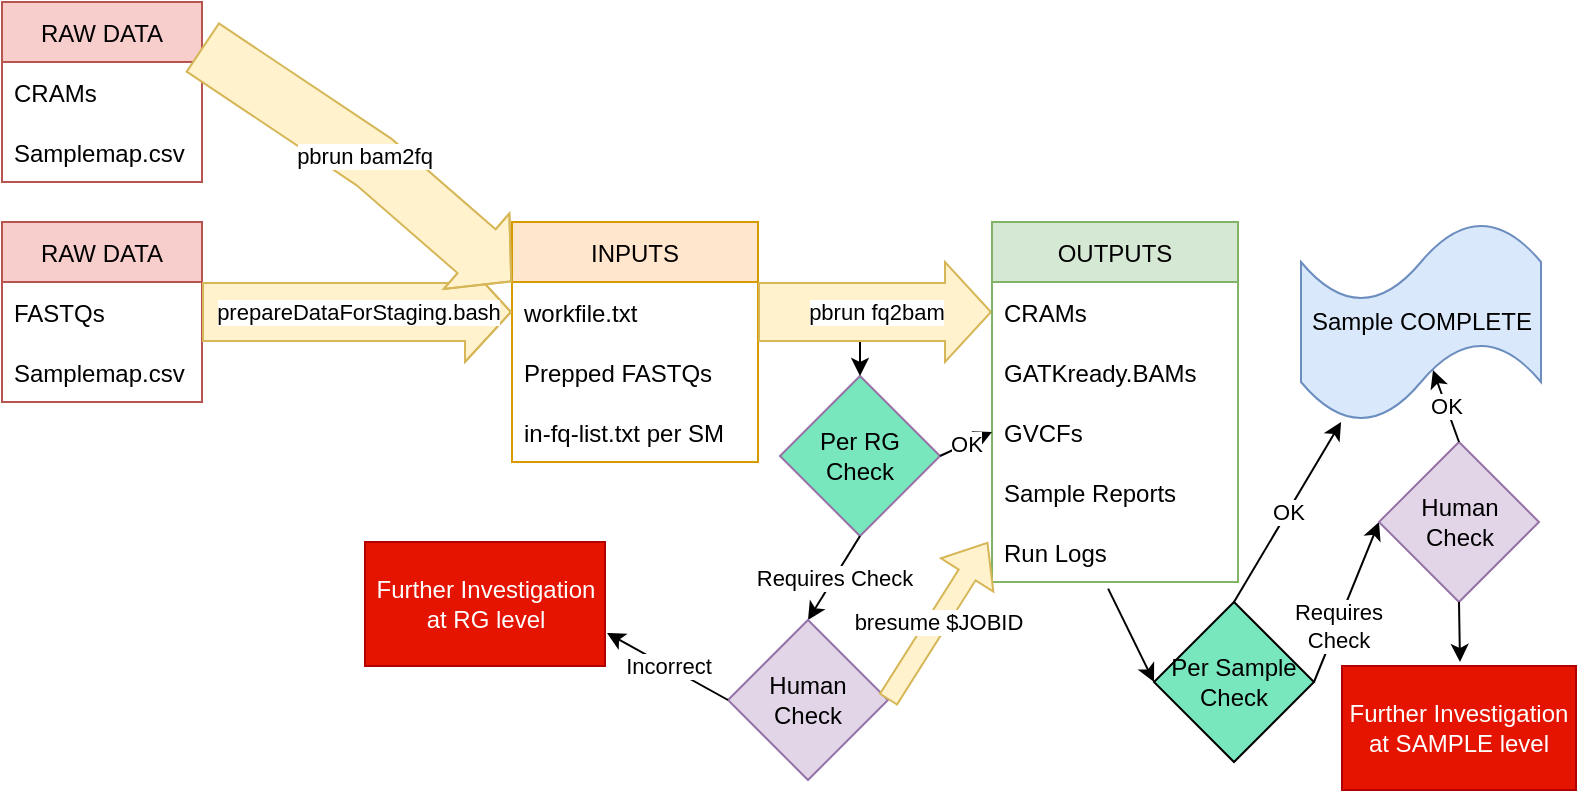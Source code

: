 <mxfile version="20.0.3" type="device"><diagram id="5sonBQrqqiwFlfwttvb8" name="Page-1"><mxGraphModel dx="782" dy="436" grid="1" gridSize="10" guides="1" tooltips="1" connect="1" arrows="1" fold="1" page="1" pageScale="1" pageWidth="827" pageHeight="1169" math="0" shadow="0"><root><mxCell id="0"/><mxCell id="1" parent="0"/><mxCell id="MSBhk46hP71LgxPh1Lj7-1" value="INPUTS" style="swimlane;fontStyle=0;childLayout=stackLayout;horizontal=1;startSize=30;horizontalStack=0;resizeParent=1;resizeParentMax=0;resizeLast=0;collapsible=1;marginBottom=0;fillColor=#ffe6cc;strokeColor=#d79b00;" parent="1" vertex="1"><mxGeometry x="279" y="120" width="123" height="120" as="geometry"/></mxCell><mxCell id="MSBhk46hP71LgxPh1Lj7-2" value="workfile.txt" style="text;strokeColor=none;fillColor=none;align=left;verticalAlign=middle;spacingLeft=4;spacingRight=4;overflow=hidden;points=[[0,0.5],[1,0.5]];portConstraint=eastwest;rotatable=0;" parent="MSBhk46hP71LgxPh1Lj7-1" vertex="1"><mxGeometry y="30" width="123" height="30" as="geometry"/></mxCell><mxCell id="MSBhk46hP71LgxPh1Lj7-3" value="Prepped FASTQs" style="text;strokeColor=none;fillColor=none;align=left;verticalAlign=middle;spacingLeft=4;spacingRight=4;overflow=hidden;points=[[0,0.5],[1,0.5]];portConstraint=eastwest;rotatable=0;" parent="MSBhk46hP71LgxPh1Lj7-1" vertex="1"><mxGeometry y="60" width="123" height="30" as="geometry"/></mxCell><mxCell id="MSBhk46hP71LgxPh1Lj7-4" value="in-fq-list.txt per SM" style="text;strokeColor=none;fillColor=none;align=left;verticalAlign=middle;spacingLeft=4;spacingRight=4;overflow=hidden;points=[[0,0.5],[1,0.5]];portConstraint=eastwest;rotatable=0;" parent="MSBhk46hP71LgxPh1Lj7-1" vertex="1"><mxGeometry y="90" width="123" height="30" as="geometry"/></mxCell><mxCell id="MSBhk46hP71LgxPh1Lj7-5" value="RAW DATA" style="swimlane;fontStyle=0;childLayout=stackLayout;horizontal=1;startSize=30;horizontalStack=0;resizeParent=1;resizeParentMax=0;resizeLast=0;collapsible=1;marginBottom=0;labelBackgroundColor=none;fillColor=#f8cecc;strokeColor=#b85450;" parent="1" vertex="1"><mxGeometry x="24" y="120" width="100" height="90" as="geometry"/></mxCell><mxCell id="MSBhk46hP71LgxPh1Lj7-6" value="FASTQs" style="text;strokeColor=none;fillColor=none;align=left;verticalAlign=middle;spacingLeft=4;spacingRight=4;overflow=hidden;points=[[0,0.5],[1,0.5]];portConstraint=eastwest;rotatable=0;" parent="MSBhk46hP71LgxPh1Lj7-5" vertex="1"><mxGeometry y="30" width="100" height="30" as="geometry"/></mxCell><mxCell id="MSBhk46hP71LgxPh1Lj7-7" value="Samplemap.csv" style="text;strokeColor=none;fillColor=none;align=left;verticalAlign=middle;spacingLeft=4;spacingRight=4;overflow=hidden;points=[[0,0.5],[1,0.5]];portConstraint=eastwest;rotatable=0;" parent="MSBhk46hP71LgxPh1Lj7-5" vertex="1"><mxGeometry y="60" width="100" height="30" as="geometry"/></mxCell><mxCell id="MSBhk46hP71LgxPh1Lj7-9" value="prepareDataForStaging.bash" style="shape=flexArrow;endArrow=classic;html=1;rounded=0;exitX=1;exitY=0.5;exitDx=0;exitDy=0;entryX=0;entryY=0.5;entryDx=0;entryDy=0;width=29;endSize=7.33;fillColor=#fff2cc;strokeColor=#d6b656;" parent="1" source="MSBhk46hP71LgxPh1Lj7-6" target="MSBhk46hP71LgxPh1Lj7-2" edge="1"><mxGeometry width="50" height="50" relative="1" as="geometry"><mxPoint x="222" y="250" as="sourcePoint"/><mxPoint x="272" y="200" as="targetPoint"/><Array as="points"><mxPoint x="212" y="165"/></Array></mxGeometry></mxCell><mxCell id="MSBhk46hP71LgxPh1Lj7-21" value="pbrun fq2bam" style="shape=flexArrow;endArrow=classic;html=1;rounded=0;exitX=1;exitY=0.5;exitDx=0;exitDy=0;width=29;endSize=7.33;entryX=0;entryY=0.5;entryDx=0;entryDy=0;fillColor=#fff2cc;strokeColor=#d6b656;" parent="1" source="MSBhk46hP71LgxPh1Lj7-2" target="MSBhk46hP71LgxPh1Lj7-26" edge="1"><mxGeometry width="50" height="50" relative="1" as="geometry"><mxPoint x="422" y="164.5" as="sourcePoint"/><mxPoint x="512" y="165" as="targetPoint"/><Array as="points"/></mxGeometry></mxCell><mxCell id="MSBhk46hP71LgxPh1Lj7-25" value="OUTPUTS" style="swimlane;fontStyle=0;childLayout=stackLayout;horizontal=1;startSize=30;horizontalStack=0;resizeParent=1;resizeParentMax=0;resizeLast=0;collapsible=1;marginBottom=0;fillColor=#d5e8d4;strokeColor=#82b366;" parent="1" vertex="1"><mxGeometry x="519" y="120" width="123" height="180" as="geometry"/></mxCell><mxCell id="MSBhk46hP71LgxPh1Lj7-26" value="CRAMs" style="text;strokeColor=none;fillColor=none;align=left;verticalAlign=middle;spacingLeft=4;spacingRight=4;overflow=hidden;points=[[0,0.5],[1,0.5]];portConstraint=eastwest;rotatable=0;" parent="MSBhk46hP71LgxPh1Lj7-25" vertex="1"><mxGeometry y="30" width="123" height="30" as="geometry"/></mxCell><mxCell id="MSBhk46hP71LgxPh1Lj7-27" value="GATKready.BAMs" style="text;strokeColor=none;fillColor=none;align=left;verticalAlign=middle;spacingLeft=4;spacingRight=4;overflow=hidden;points=[[0,0.5],[1,0.5]];portConstraint=eastwest;rotatable=0;" parent="MSBhk46hP71LgxPh1Lj7-25" vertex="1"><mxGeometry y="60" width="123" height="30" as="geometry"/></mxCell><mxCell id="MSBhk46hP71LgxPh1Lj7-28" value="GVCFs " style="text;strokeColor=none;fillColor=none;align=left;verticalAlign=middle;spacingLeft=4;spacingRight=4;overflow=hidden;points=[[0,0.5],[1,0.5]];portConstraint=eastwest;rotatable=0;" parent="MSBhk46hP71LgxPh1Lj7-25" vertex="1"><mxGeometry y="90" width="123" height="30" as="geometry"/></mxCell><mxCell id="MSBhk46hP71LgxPh1Lj7-29" value="Sample Reports" style="text;strokeColor=none;fillColor=none;align=left;verticalAlign=middle;spacingLeft=4;spacingRight=4;overflow=hidden;points=[[0,0.5],[1,0.5]];portConstraint=eastwest;rotatable=0;" parent="MSBhk46hP71LgxPh1Lj7-25" vertex="1"><mxGeometry y="120" width="123" height="30" as="geometry"/></mxCell><mxCell id="MSBhk46hP71LgxPh1Lj7-30" value="Run Logs" style="text;strokeColor=none;fillColor=none;align=left;verticalAlign=middle;spacingLeft=4;spacingRight=4;overflow=hidden;points=[[0,0.5],[1,0.5]];portConstraint=eastwest;rotatable=0;" parent="MSBhk46hP71LgxPh1Lj7-25" vertex="1"><mxGeometry y="150" width="123" height="30" as="geometry"/></mxCell><mxCell id="MSBhk46hP71LgxPh1Lj7-32" value="Per RG&lt;br&gt;Check" style="rhombus;whiteSpace=wrap;html=1;fillColor=#78E7BE;strokeColor=#9673a6;" parent="1" vertex="1"><mxGeometry x="413" y="197" width="80" height="80" as="geometry"/></mxCell><mxCell id="MSBhk46hP71LgxPh1Lj7-33" value="" style="endArrow=classic;html=1;rounded=0;entryX=0.5;entryY=0;entryDx=0;entryDy=0;" parent="1" target="MSBhk46hP71LgxPh1Lj7-32" edge="1"><mxGeometry width="50" height="50" relative="1" as="geometry"><mxPoint x="453" y="180" as="sourcePoint"/><mxPoint x="513" y="200" as="targetPoint"/></mxGeometry></mxCell><mxCell id="MSBhk46hP71LgxPh1Lj7-34" value="OK" style="endArrow=classic;html=1;rounded=0;exitX=1;exitY=0.5;exitDx=0;exitDy=0;entryX=0;entryY=0.5;entryDx=0;entryDy=0;" parent="1" source="MSBhk46hP71LgxPh1Lj7-32" edge="1"><mxGeometry width="50" height="50" relative="1" as="geometry"><mxPoint x="463" y="240" as="sourcePoint"/><mxPoint x="519" y="225" as="targetPoint"/></mxGeometry></mxCell><mxCell id="MSBhk46hP71LgxPh1Lj7-35" value="Requires Check" style="endArrow=classic;html=1;rounded=0;exitX=0.5;exitY=1;exitDx=0;exitDy=0;entryX=0.5;entryY=0;entryDx=0;entryDy=0;" parent="1" source="MSBhk46hP71LgxPh1Lj7-32" target="MSBhk46hP71LgxPh1Lj7-36" edge="1"><mxGeometry width="50" height="50" relative="1" as="geometry"><mxPoint x="463" y="240" as="sourcePoint"/><mxPoint x="453" y="360" as="targetPoint"/></mxGeometry></mxCell><mxCell id="MSBhk46hP71LgxPh1Lj7-36" value="Human&lt;br&gt;Check" style="rhombus;whiteSpace=wrap;html=1;fillColor=#e1d5e7;strokeColor=#9673a6;" parent="1" vertex="1"><mxGeometry x="387" y="319" width="80" height="80" as="geometry"/></mxCell><mxCell id="MSBhk46hP71LgxPh1Lj7-37" value="bresume $JOBID" style="shape=flexArrow;endArrow=classic;html=1;rounded=0;exitX=1;exitY=0.5;exitDx=0;exitDy=0;fillColor=#fff2cc;strokeColor=#d6b656;" parent="1" source="MSBhk46hP71LgxPh1Lj7-36" edge="1"><mxGeometry width="50" height="50" relative="1" as="geometry"><mxPoint x="463" y="240" as="sourcePoint"/><mxPoint x="517" y="280" as="targetPoint"/></mxGeometry></mxCell><mxCell id="MSBhk46hP71LgxPh1Lj7-38" value="Incorrect" style="endArrow=classic;html=1;rounded=0;exitX=0;exitY=0.5;exitDx=0;exitDy=0;" parent="1" source="MSBhk46hP71LgxPh1Lj7-36" edge="1"><mxGeometry width="50" height="50" relative="1" as="geometry"><mxPoint x="487" y="240" as="sourcePoint"/><mxPoint x="326.5" y="325.44" as="targetPoint"/></mxGeometry></mxCell><mxCell id="MSBhk46hP71LgxPh1Lj7-39" value="Further Investigation&lt;br&gt;at RG level" style="rounded=0;whiteSpace=wrap;html=1;fillColor=#e51400;fontColor=#ffffff;strokeColor=#B20000;" parent="1" vertex="1"><mxGeometry x="205.5" y="280" width="120" height="62" as="geometry"/></mxCell><mxCell id="MSBhk46hP71LgxPh1Lj7-40" value="" style="endArrow=classic;html=1;rounded=0;exitX=0.472;exitY=1.111;exitDx=0;exitDy=0;exitPerimeter=0;entryX=0;entryY=0.5;entryDx=0;entryDy=0;" parent="1" source="MSBhk46hP71LgxPh1Lj7-30" target="MSBhk46hP71LgxPh1Lj7-41" edge="1"><mxGeometry width="50" height="50" relative="1" as="geometry"><mxPoint x="502" y="440" as="sourcePoint"/><mxPoint x="552" y="390" as="targetPoint"/></mxGeometry></mxCell><mxCell id="MSBhk46hP71LgxPh1Lj7-41" value="Per Sample&lt;br&gt;Check" style="rhombus;whiteSpace=wrap;html=1;fillColor=#78E7BE;" parent="1" vertex="1"><mxGeometry x="600" y="310" width="80" height="80" as="geometry"/></mxCell><mxCell id="MSBhk46hP71LgxPh1Lj7-42" value="Sample COMPLETE" style="shape=tape;whiteSpace=wrap;html=1;fillColor=#dae8fc;strokeColor=#6c8ebf;" parent="1" vertex="1"><mxGeometry x="673.5" y="120" width="120" height="100" as="geometry"/></mxCell><mxCell id="MSBhk46hP71LgxPh1Lj7-43" value="OK" style="endArrow=classic;html=1;rounded=0;exitX=0.5;exitY=0;exitDx=0;exitDy=0;entryX=0.167;entryY=1;entryDx=0;entryDy=0;entryPerimeter=0;" parent="1" source="MSBhk46hP71LgxPh1Lj7-41" target="MSBhk46hP71LgxPh1Lj7-42" edge="1"><mxGeometry width="50" height="50" relative="1" as="geometry"><mxPoint x="562" y="330" as="sourcePoint"/><mxPoint x="612" y="280" as="targetPoint"/></mxGeometry></mxCell><mxCell id="MSBhk46hP71LgxPh1Lj7-44" value="" style="endArrow=classic;html=1;rounded=0;exitX=1;exitY=0.5;exitDx=0;exitDy=0;entryX=0;entryY=0.5;entryDx=0;entryDy=0;" parent="1" source="MSBhk46hP71LgxPh1Lj7-41" target="MSBhk46hP71LgxPh1Lj7-45" edge="1"><mxGeometry width="50" height="50" relative="1" as="geometry"><mxPoint x="562" y="330" as="sourcePoint"/><mxPoint x="762" y="390" as="targetPoint"/></mxGeometry></mxCell><mxCell id="MSBhk46hP71LgxPh1Lj7-49" value="Requires&lt;br&gt;Check" style="edgeLabel;html=1;align=center;verticalAlign=middle;resizable=0;points=[];" parent="MSBhk46hP71LgxPh1Lj7-44" vertex="1" connectable="0"><mxGeometry x="-0.299" relative="1" as="geometry"><mxPoint as="offset"/></mxGeometry></mxCell><mxCell id="MSBhk46hP71LgxPh1Lj7-45" value="Human&lt;br&gt;Check" style="rhombus;whiteSpace=wrap;html=1;fillColor=#e1d5e7;strokeColor=#9673a6;" parent="1" vertex="1"><mxGeometry x="712.5" y="230" width="80" height="80" as="geometry"/></mxCell><mxCell id="MSBhk46hP71LgxPh1Lj7-46" value="OK" style="endArrow=classic;html=1;rounded=0;exitX=0.5;exitY=0;exitDx=0;exitDy=0;entryX=0.55;entryY=0.74;entryDx=0;entryDy=0;entryPerimeter=0;" parent="1" source="MSBhk46hP71LgxPh1Lj7-45" target="MSBhk46hP71LgxPh1Lj7-42" edge="1"><mxGeometry width="50" height="50" relative="1" as="geometry"><mxPoint x="562" y="320" as="sourcePoint"/><mxPoint x="612" y="270" as="targetPoint"/></mxGeometry></mxCell><mxCell id="MSBhk46hP71LgxPh1Lj7-50" value="" style="endArrow=classic;html=1;rounded=0;exitX=0.5;exitY=1;exitDx=0;exitDy=0;" parent="1" source="MSBhk46hP71LgxPh1Lj7-45" edge="1"><mxGeometry width="50" height="50" relative="1" as="geometry"><mxPoint x="562" y="310" as="sourcePoint"/><mxPoint x="753" y="340" as="targetPoint"/></mxGeometry></mxCell><mxCell id="MSBhk46hP71LgxPh1Lj7-51" value="Further Investigation&lt;br&gt;at SAMPLE level" style="rounded=0;whiteSpace=wrap;html=1;fillColor=#e51400;fontColor=#ffffff;strokeColor=#B20000;" parent="1" vertex="1"><mxGeometry x="694" y="342" width="117" height="62" as="geometry"/></mxCell><mxCell id="x3PJgwdw-NAgJ4tG6zqW-1" value="RAW DATA" style="swimlane;fontStyle=0;childLayout=stackLayout;horizontal=1;startSize=30;horizontalStack=0;resizeParent=1;resizeParentMax=0;resizeLast=0;collapsible=1;marginBottom=0;labelBackgroundColor=none;fillColor=#f8cecc;strokeColor=#b85450;" vertex="1" parent="1"><mxGeometry x="24" y="10" width="100" height="90" as="geometry"/></mxCell><mxCell id="x3PJgwdw-NAgJ4tG6zqW-2" value="CRAMs" style="text;strokeColor=none;fillColor=none;align=left;verticalAlign=middle;spacingLeft=4;spacingRight=4;overflow=hidden;points=[[0,0.5],[1,0.5]];portConstraint=eastwest;rotatable=0;" vertex="1" parent="x3PJgwdw-NAgJ4tG6zqW-1"><mxGeometry y="30" width="100" height="30" as="geometry"/></mxCell><mxCell id="x3PJgwdw-NAgJ4tG6zqW-3" value="Samplemap.csv" style="text;strokeColor=none;fillColor=none;align=left;verticalAlign=middle;spacingLeft=4;spacingRight=4;overflow=hidden;points=[[0,0.5],[1,0.5]];portConstraint=eastwest;rotatable=0;" vertex="1" parent="x3PJgwdw-NAgJ4tG6zqW-1"><mxGeometry y="60" width="100" height="30" as="geometry"/></mxCell><mxCell id="x3PJgwdw-NAgJ4tG6zqW-4" value="pbrun bam2fq" style="shape=flexArrow;endArrow=classic;html=1;rounded=0;exitX=1;exitY=0.25;exitDx=0;exitDy=0;entryX=0;entryY=0.25;entryDx=0;entryDy=0;width=29;endSize=7.33;fillColor=#fff2cc;strokeColor=#d6b656;" edge="1" parent="1" source="x3PJgwdw-NAgJ4tG6zqW-1" target="MSBhk46hP71LgxPh1Lj7-1"><mxGeometry width="50" height="50" relative="1" as="geometry"><mxPoint x="134" y="70" as="sourcePoint"/><mxPoint x="289" y="70" as="targetPoint"/><Array as="points"><mxPoint x="210" y="90"/></Array></mxGeometry></mxCell></root></mxGraphModel></diagram></mxfile>